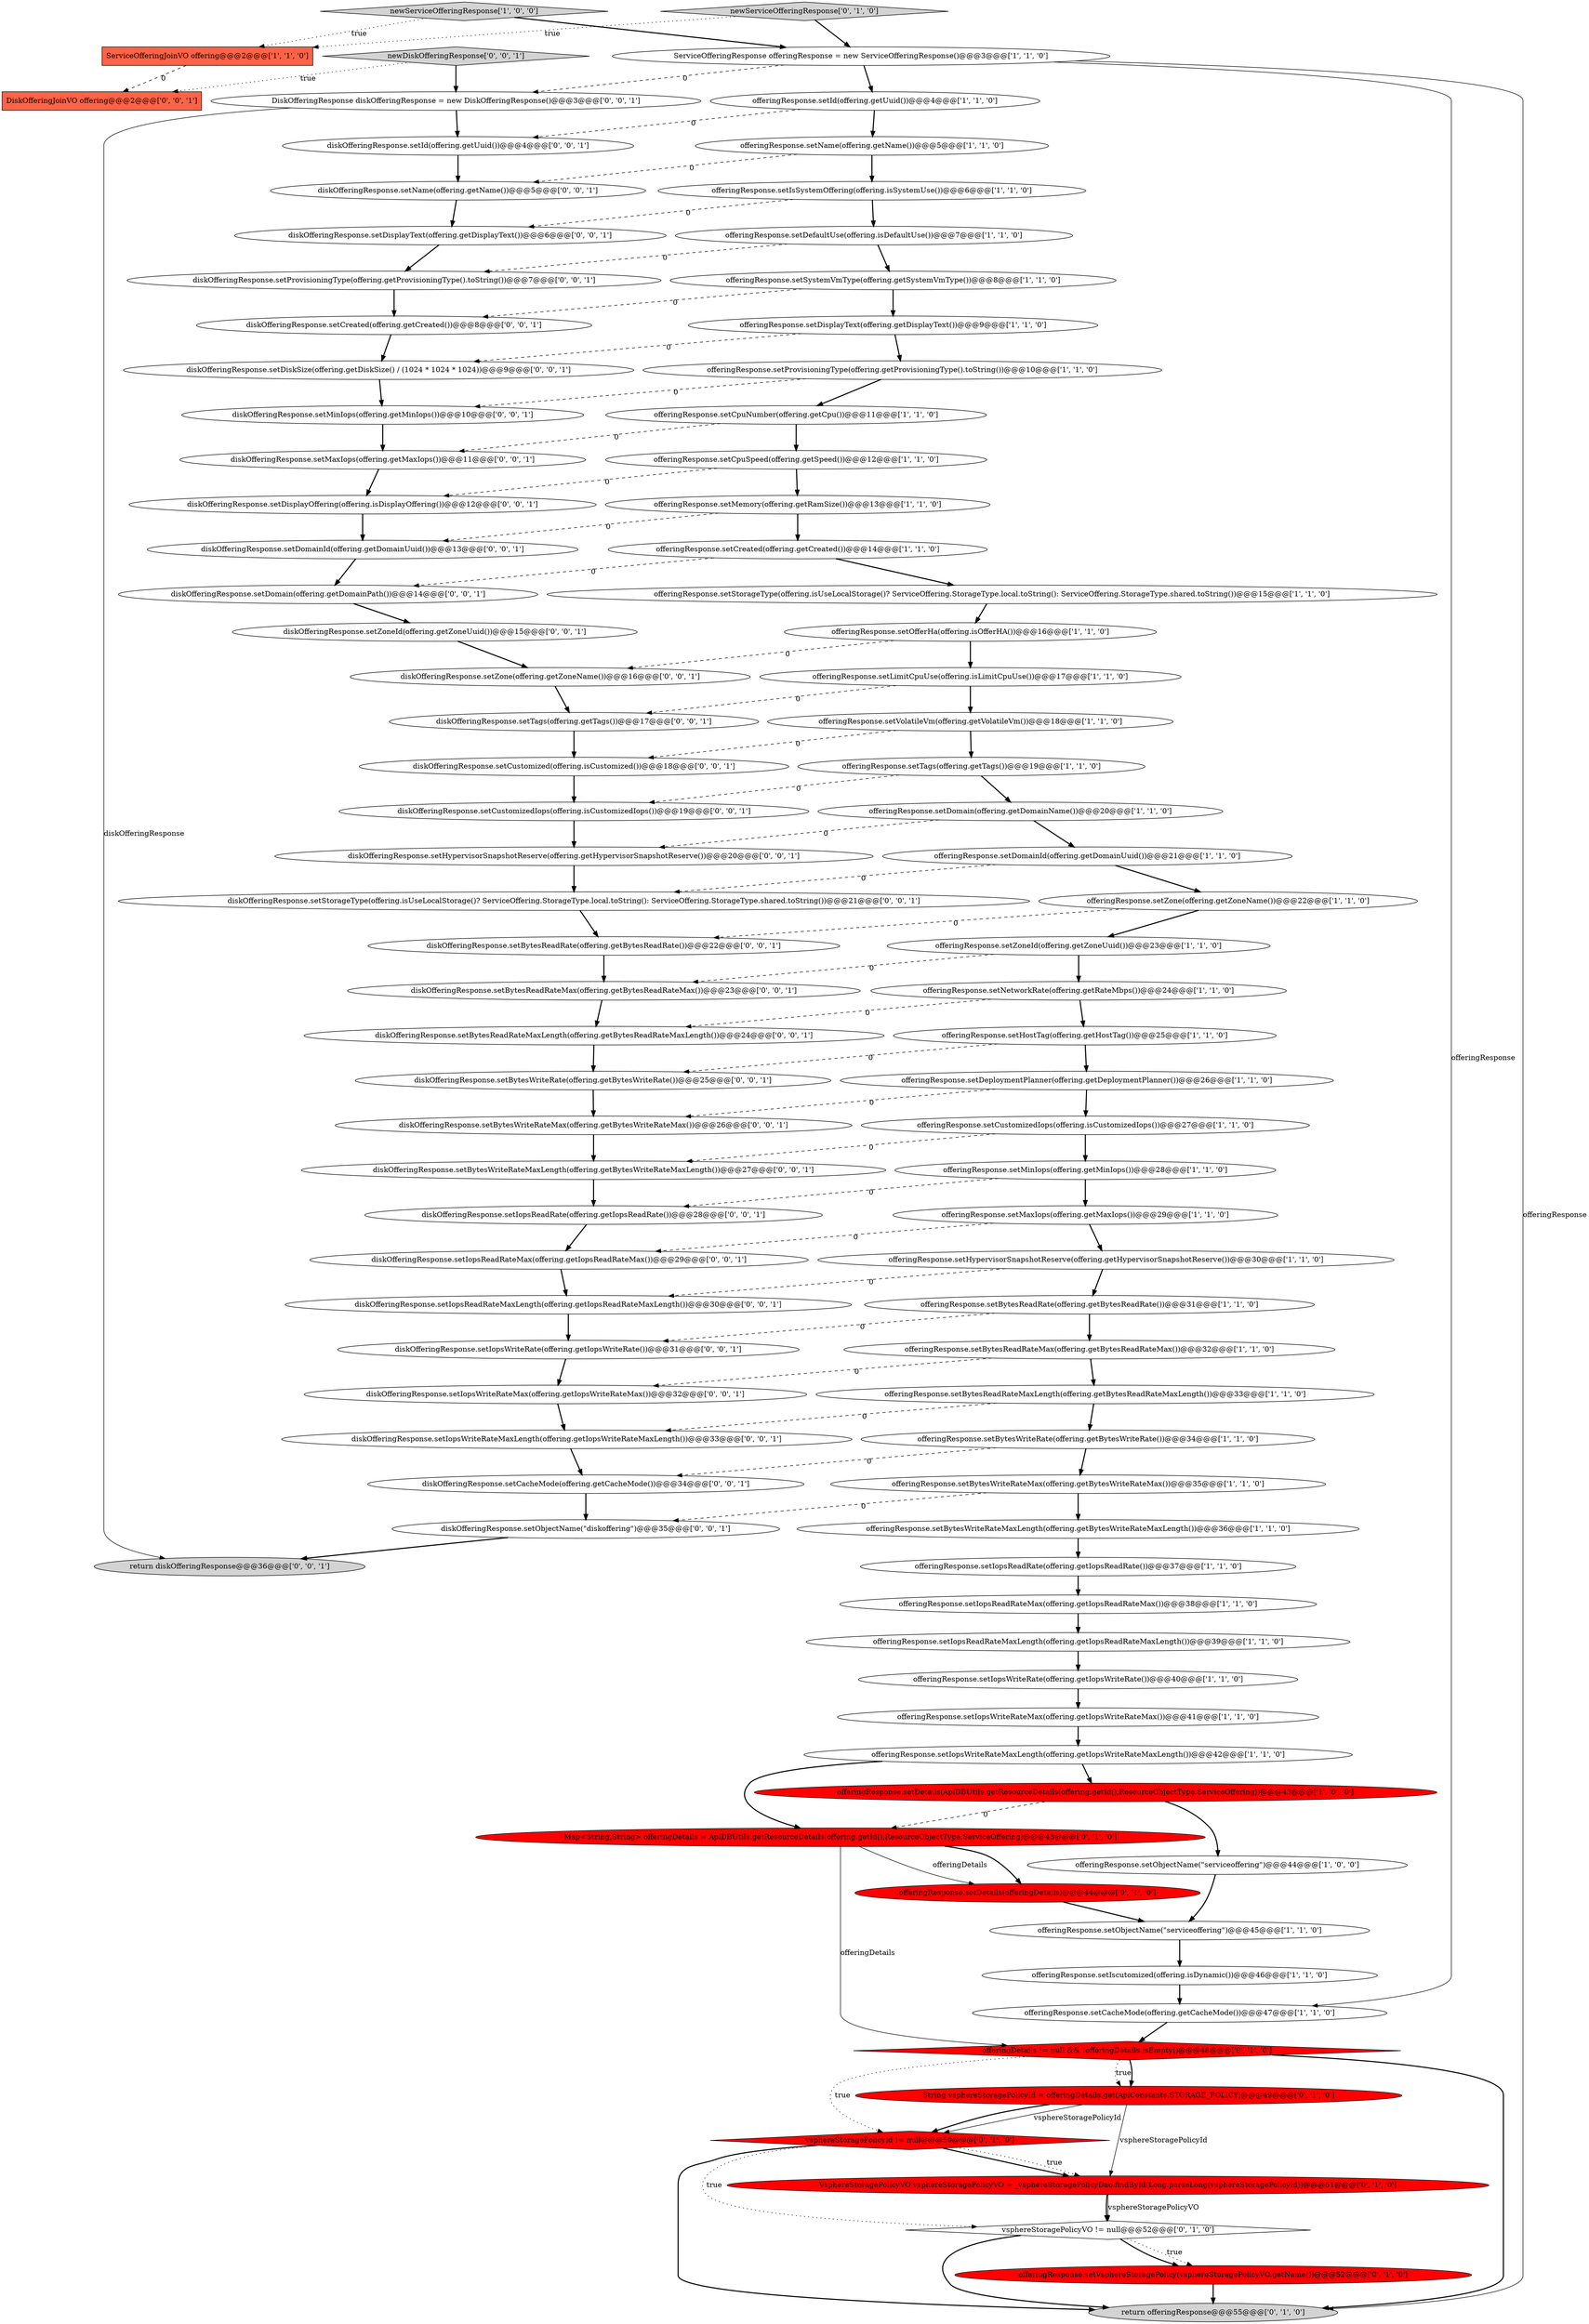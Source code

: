 digraph {
64 [style = filled, label = "diskOfferingResponse.setZoneId(offering.getZoneUuid())@@@15@@@['0', '0', '1']", fillcolor = white, shape = ellipse image = "AAA0AAABBB3BBB"];
2 [style = filled, label = "offeringResponse.setIsSystemOffering(offering.isSystemUse())@@@6@@@['1', '1', '0']", fillcolor = white, shape = ellipse image = "AAA0AAABBB1BBB"];
1 [style = filled, label = "ServiceOfferingJoinVO offering@@@2@@@['1', '1', '0']", fillcolor = tomato, shape = box image = "AAA0AAABBB1BBB"];
61 [style = filled, label = "diskOfferingResponse.setId(offering.getUuid())@@@4@@@['0', '0', '1']", fillcolor = white, shape = ellipse image = "AAA0AAABBB3BBB"];
76 [style = filled, label = "diskOfferingResponse.setBytesReadRate(offering.getBytesReadRate())@@@22@@@['0', '0', '1']", fillcolor = white, shape = ellipse image = "AAA0AAABBB3BBB"];
30 [style = filled, label = "offeringResponse.setId(offering.getUuid())@@@4@@@['1', '1', '0']", fillcolor = white, shape = ellipse image = "AAA0AAABBB1BBB"];
50 [style = filled, label = "offeringDetails != null && !offeringDetails.isEmpty()@@@48@@@['0', '1', '0']", fillcolor = red, shape = diamond image = "AAA1AAABBB2BBB"];
15 [style = filled, label = "offeringResponse.setNetworkRate(offering.getRateMbps())@@@24@@@['1', '1', '0']", fillcolor = white, shape = ellipse image = "AAA0AAABBB1BBB"];
35 [style = filled, label = "offeringResponse.setProvisioningType(offering.getProvisioningType().toString())@@@10@@@['1', '1', '0']", fillcolor = white, shape = ellipse image = "AAA0AAABBB1BBB"];
56 [style = filled, label = "offeringResponse.setVsphereStoragePolicy(vsphereStoragePolicyVO.getName())@@@52@@@['0', '1', '0']", fillcolor = red, shape = ellipse image = "AAA1AAABBB2BBB"];
73 [style = filled, label = "diskOfferingResponse.setCreated(offering.getCreated())@@@8@@@['0', '0', '1']", fillcolor = white, shape = ellipse image = "AAA0AAABBB3BBB"];
78 [style = filled, label = "DiskOfferingJoinVO offering@@@2@@@['0', '0', '1']", fillcolor = tomato, shape = box image = "AAA0AAABBB3BBB"];
31 [style = filled, label = "offeringResponse.setSystemVmType(offering.getSystemVmType())@@@8@@@['1', '1', '0']", fillcolor = white, shape = ellipse image = "AAA0AAABBB1BBB"];
3 [style = filled, label = "offeringResponse.setBytesWriteRateMaxLength(offering.getBytesWriteRateMaxLength())@@@36@@@['1', '1', '0']", fillcolor = white, shape = ellipse image = "AAA0AAABBB1BBB"];
27 [style = filled, label = "offeringResponse.setIopsWriteRateMaxLength(offering.getIopsWriteRateMaxLength())@@@42@@@['1', '1', '0']", fillcolor = white, shape = ellipse image = "AAA0AAABBB1BBB"];
37 [style = filled, label = "newServiceOfferingResponse['1', '0', '0']", fillcolor = lightgray, shape = diamond image = "AAA0AAABBB1BBB"];
24 [style = filled, label = "offeringResponse.setDetails(ApiDBUtils.getResourceDetails(offering.getId(),ResourceObjectType.ServiceOffering))@@@43@@@['1', '0', '0']", fillcolor = red, shape = ellipse image = "AAA1AAABBB1BBB"];
19 [style = filled, label = "offeringResponse.setIopsReadRateMaxLength(offering.getIopsReadRateMaxLength())@@@39@@@['1', '1', '0']", fillcolor = white, shape = ellipse image = "AAA0AAABBB1BBB"];
62 [style = filled, label = "diskOfferingResponse.setTags(offering.getTags())@@@17@@@['0', '0', '1']", fillcolor = white, shape = ellipse image = "AAA0AAABBB3BBB"];
52 [style = filled, label = "Map<String,String> offeringDetails = ApiDBUtils.getResourceDetails(offering.getId(),ResourceObjectType.ServiceOffering)@@@43@@@['0', '1', '0']", fillcolor = red, shape = ellipse image = "AAA1AAABBB2BBB"];
68 [style = filled, label = "diskOfferingResponse.setDomainId(offering.getDomainUuid())@@@13@@@['0', '0', '1']", fillcolor = white, shape = ellipse image = "AAA0AAABBB3BBB"];
88 [style = filled, label = "diskOfferingResponse.setProvisioningType(offering.getProvisioningType().toString())@@@7@@@['0', '0', '1']", fillcolor = white, shape = ellipse image = "AAA0AAABBB3BBB"];
83 [style = filled, label = "diskOfferingResponse.setBytesWriteRateMaxLength(offering.getBytesWriteRateMaxLength())@@@27@@@['0', '0', '1']", fillcolor = white, shape = ellipse image = "AAA0AAABBB3BBB"];
4 [style = filled, label = "offeringResponse.setCacheMode(offering.getCacheMode())@@@47@@@['1', '1', '0']", fillcolor = white, shape = ellipse image = "AAA0AAABBB1BBB"];
53 [style = filled, label = "vsphereStoragePolicyId != null@@@50@@@['0', '1', '0']", fillcolor = red, shape = diamond image = "AAA1AAABBB2BBB"];
57 [style = filled, label = "diskOfferingResponse.setIopsReadRate(offering.getIopsReadRate())@@@28@@@['0', '0', '1']", fillcolor = white, shape = ellipse image = "AAA0AAABBB3BBB"];
6 [style = filled, label = "offeringResponse.setZoneId(offering.getZoneUuid())@@@23@@@['1', '1', '0']", fillcolor = white, shape = ellipse image = "AAA0AAABBB1BBB"];
10 [style = filled, label = "offeringResponse.setDefaultUse(offering.isDefaultUse())@@@7@@@['1', '1', '0']", fillcolor = white, shape = ellipse image = "AAA0AAABBB1BBB"];
29 [style = filled, label = "offeringResponse.setDomain(offering.getDomainName())@@@20@@@['1', '1', '0']", fillcolor = white, shape = ellipse image = "AAA0AAABBB1BBB"];
87 [style = filled, label = "diskOfferingResponse.setMinIops(offering.getMinIops())@@@10@@@['0', '0', '1']", fillcolor = white, shape = ellipse image = "AAA0AAABBB3BBB"];
39 [style = filled, label = "offeringResponse.setLimitCpuUse(offering.isLimitCpuUse())@@@17@@@['1', '1', '0']", fillcolor = white, shape = ellipse image = "AAA0AAABBB1BBB"];
72 [style = filled, label = "diskOfferingResponse.setBytesWriteRate(offering.getBytesWriteRate())@@@25@@@['0', '0', '1']", fillcolor = white, shape = ellipse image = "AAA0AAABBB3BBB"];
60 [style = filled, label = "diskOfferingResponse.setDisplayOffering(offering.isDisplayOffering())@@@12@@@['0', '0', '1']", fillcolor = white, shape = ellipse image = "AAA0AAABBB3BBB"];
0 [style = filled, label = "offeringResponse.setBytesWriteRate(offering.getBytesWriteRate())@@@34@@@['1', '1', '0']", fillcolor = white, shape = ellipse image = "AAA0AAABBB1BBB"];
77 [style = filled, label = "diskOfferingResponse.setCustomizedIops(offering.isCustomizedIops())@@@19@@@['0', '0', '1']", fillcolor = white, shape = ellipse image = "AAA0AAABBB3BBB"];
36 [style = filled, label = "offeringResponse.setBytesReadRate(offering.getBytesReadRate())@@@31@@@['1', '1', '0']", fillcolor = white, shape = ellipse image = "AAA0AAABBB1BBB"];
54 [style = filled, label = "newServiceOfferingResponse['0', '1', '0']", fillcolor = lightgray, shape = diamond image = "AAA0AAABBB2BBB"];
66 [style = filled, label = "DiskOfferingResponse diskOfferingResponse = new DiskOfferingResponse()@@@3@@@['0', '0', '1']", fillcolor = white, shape = ellipse image = "AAA0AAABBB3BBB"];
85 [style = filled, label = "diskOfferingResponse.setHypervisorSnapshotReserve(offering.getHypervisorSnapshotReserve())@@@20@@@['0', '0', '1']", fillcolor = white, shape = ellipse image = "AAA0AAABBB3BBB"];
67 [style = filled, label = "diskOfferingResponse.setObjectName(\"diskoffering\")@@@35@@@['0', '0', '1']", fillcolor = white, shape = ellipse image = "AAA0AAABBB3BBB"];
34 [style = filled, label = "offeringResponse.setIopsReadRateMax(offering.getIopsReadRateMax())@@@38@@@['1', '1', '0']", fillcolor = white, shape = ellipse image = "AAA0AAABBB1BBB"];
80 [style = filled, label = "diskOfferingResponse.setStorageType(offering.isUseLocalStorage()? ServiceOffering.StorageType.local.toString(): ServiceOffering.StorageType.shared.toString())@@@21@@@['0', '0', '1']", fillcolor = white, shape = ellipse image = "AAA0AAABBB3BBB"];
70 [style = filled, label = "diskOfferingResponse.setMaxIops(offering.getMaxIops())@@@11@@@['0', '0', '1']", fillcolor = white, shape = ellipse image = "AAA0AAABBB3BBB"];
49 [style = filled, label = "offeringResponse.setDetails(offeringDetails)@@@44@@@['0', '1', '0']", fillcolor = red, shape = ellipse image = "AAA1AAABBB2BBB"];
63 [style = filled, label = "diskOfferingResponse.setBytesReadRateMaxLength(offering.getBytesReadRateMaxLength())@@@24@@@['0', '0', '1']", fillcolor = white, shape = ellipse image = "AAA0AAABBB3BBB"];
18 [style = filled, label = "offeringResponse.setHostTag(offering.getHostTag())@@@25@@@['1', '1', '0']", fillcolor = white, shape = ellipse image = "AAA0AAABBB1BBB"];
81 [style = filled, label = "diskOfferingResponse.setDomain(offering.getDomainPath())@@@14@@@['0', '0', '1']", fillcolor = white, shape = ellipse image = "AAA0AAABBB3BBB"];
33 [style = filled, label = "offeringResponse.setCreated(offering.getCreated())@@@14@@@['1', '1', '0']", fillcolor = white, shape = ellipse image = "AAA0AAABBB1BBB"];
92 [style = filled, label = "diskOfferingResponse.setBytesWriteRateMax(offering.getBytesWriteRateMax())@@@26@@@['0', '0', '1']", fillcolor = white, shape = ellipse image = "AAA0AAABBB3BBB"];
75 [style = filled, label = "diskOfferingResponse.setZone(offering.getZoneName())@@@16@@@['0', '0', '1']", fillcolor = white, shape = ellipse image = "AAA0AAABBB3BBB"];
91 [style = filled, label = "diskOfferingResponse.setDisplayText(offering.getDisplayText())@@@6@@@['0', '0', '1']", fillcolor = white, shape = ellipse image = "AAA0AAABBB3BBB"];
90 [style = filled, label = "newDiskOfferingResponse['0', '0', '1']", fillcolor = lightgray, shape = diamond image = "AAA0AAABBB3BBB"];
46 [style = filled, label = "offeringResponse.setIscutomized(offering.isDynamic())@@@46@@@['1', '1', '0']", fillcolor = white, shape = ellipse image = "AAA0AAABBB1BBB"];
74 [style = filled, label = "diskOfferingResponse.setCacheMode(offering.getCacheMode())@@@34@@@['0', '0', '1']", fillcolor = white, shape = ellipse image = "AAA0AAABBB3BBB"];
43 [style = filled, label = "offeringResponse.setDisplayText(offering.getDisplayText())@@@9@@@['1', '1', '0']", fillcolor = white, shape = ellipse image = "AAA0AAABBB1BBB"];
47 [style = filled, label = "VsphereStoragePolicyVO vsphereStoragePolicyVO = _vsphereStoragePolicyDao.findById(Long.parseLong(vsphereStoragePolicyId))@@@51@@@['0', '1', '0']", fillcolor = red, shape = ellipse image = "AAA1AAABBB2BBB"];
65 [style = filled, label = "diskOfferingResponse.setIopsWriteRate(offering.getIopsWriteRate())@@@31@@@['0', '0', '1']", fillcolor = white, shape = ellipse image = "AAA0AAABBB3BBB"];
9 [style = filled, label = "offeringResponse.setCpuSpeed(offering.getSpeed())@@@12@@@['1', '1', '0']", fillcolor = white, shape = ellipse image = "AAA0AAABBB1BBB"];
7 [style = filled, label = "offeringResponse.setObjectName(\"serviceoffering\")@@@45@@@['1', '1', '0']", fillcolor = white, shape = ellipse image = "AAA0AAABBB1BBB"];
20 [style = filled, label = "offeringResponse.setIopsWriteRate(offering.getIopsWriteRate())@@@40@@@['1', '1', '0']", fillcolor = white, shape = ellipse image = "AAA0AAABBB1BBB"];
86 [style = filled, label = "return diskOfferingResponse@@@36@@@['0', '0', '1']", fillcolor = lightgray, shape = ellipse image = "AAA0AAABBB3BBB"];
26 [style = filled, label = "offeringResponse.setIopsWriteRateMax(offering.getIopsWriteRateMax())@@@41@@@['1', '1', '0']", fillcolor = white, shape = ellipse image = "AAA0AAABBB1BBB"];
40 [style = filled, label = "offeringResponse.setHypervisorSnapshotReserve(offering.getHypervisorSnapshotReserve())@@@30@@@['1', '1', '0']", fillcolor = white, shape = ellipse image = "AAA0AAABBB1BBB"];
8 [style = filled, label = "offeringResponse.setZone(offering.getZoneName())@@@22@@@['1', '1', '0']", fillcolor = white, shape = ellipse image = "AAA0AAABBB1BBB"];
59 [style = filled, label = "diskOfferingResponse.setIopsWriteRateMax(offering.getIopsWriteRateMax())@@@32@@@['0', '0', '1']", fillcolor = white, shape = ellipse image = "AAA0AAABBB3BBB"];
17 [style = filled, label = "offeringResponse.setOfferHa(offering.isOfferHA())@@@16@@@['1', '1', '0']", fillcolor = white, shape = ellipse image = "AAA0AAABBB1BBB"];
41 [style = filled, label = "offeringResponse.setBytesWriteRateMax(offering.getBytesWriteRateMax())@@@35@@@['1', '1', '0']", fillcolor = white, shape = ellipse image = "AAA0AAABBB1BBB"];
82 [style = filled, label = "diskOfferingResponse.setIopsReadRateMaxLength(offering.getIopsReadRateMaxLength())@@@30@@@['0', '0', '1']", fillcolor = white, shape = ellipse image = "AAA0AAABBB3BBB"];
71 [style = filled, label = "diskOfferingResponse.setIopsWriteRateMaxLength(offering.getIopsWriteRateMaxLength())@@@33@@@['0', '0', '1']", fillcolor = white, shape = ellipse image = "AAA0AAABBB3BBB"];
42 [style = filled, label = "offeringResponse.setMaxIops(offering.getMaxIops())@@@29@@@['1', '1', '0']", fillcolor = white, shape = ellipse image = "AAA0AAABBB1BBB"];
12 [style = filled, label = "offeringResponse.setVolatileVm(offering.getVolatileVm())@@@18@@@['1', '1', '0']", fillcolor = white, shape = ellipse image = "AAA0AAABBB1BBB"];
48 [style = filled, label = "String vsphereStoragePolicyId = offeringDetails.get(ApiConstants.STORAGE_POLICY)@@@49@@@['0', '1', '0']", fillcolor = red, shape = ellipse image = "AAA1AAABBB2BBB"];
55 [style = filled, label = "vsphereStoragePolicyVO != null@@@52@@@['0', '1', '0']", fillcolor = white, shape = diamond image = "AAA0AAABBB2BBB"];
58 [style = filled, label = "diskOfferingResponse.setIopsReadRateMax(offering.getIopsReadRateMax())@@@29@@@['0', '0', '1']", fillcolor = white, shape = ellipse image = "AAA0AAABBB3BBB"];
79 [style = filled, label = "diskOfferingResponse.setName(offering.getName())@@@5@@@['0', '0', '1']", fillcolor = white, shape = ellipse image = "AAA0AAABBB3BBB"];
38 [style = filled, label = "offeringResponse.setBytesReadRateMaxLength(offering.getBytesReadRateMaxLength())@@@33@@@['1', '1', '0']", fillcolor = white, shape = ellipse image = "AAA0AAABBB1BBB"];
28 [style = filled, label = "ServiceOfferingResponse offeringResponse = new ServiceOfferingResponse()@@@3@@@['1', '1', '0']", fillcolor = white, shape = ellipse image = "AAA0AAABBB1BBB"];
25 [style = filled, label = "offeringResponse.setDomainId(offering.getDomainUuid())@@@21@@@['1', '1', '0']", fillcolor = white, shape = ellipse image = "AAA0AAABBB1BBB"];
89 [style = filled, label = "diskOfferingResponse.setDiskSize(offering.getDiskSize() / (1024 * 1024 * 1024))@@@9@@@['0', '0', '1']", fillcolor = white, shape = ellipse image = "AAA0AAABBB3BBB"];
21 [style = filled, label = "offeringResponse.setDeploymentPlanner(offering.getDeploymentPlanner())@@@26@@@['1', '1', '0']", fillcolor = white, shape = ellipse image = "AAA0AAABBB1BBB"];
13 [style = filled, label = "offeringResponse.setCustomizedIops(offering.isCustomizedIops())@@@27@@@['1', '1', '0']", fillcolor = white, shape = ellipse image = "AAA0AAABBB1BBB"];
22 [style = filled, label = "offeringResponse.setMinIops(offering.getMinIops())@@@28@@@['1', '1', '0']", fillcolor = white, shape = ellipse image = "AAA0AAABBB1BBB"];
45 [style = filled, label = "offeringResponse.setBytesReadRateMax(offering.getBytesReadRateMax())@@@32@@@['1', '1', '0']", fillcolor = white, shape = ellipse image = "AAA0AAABBB1BBB"];
16 [style = filled, label = "offeringResponse.setName(offering.getName())@@@5@@@['1', '1', '0']", fillcolor = white, shape = ellipse image = "AAA0AAABBB1BBB"];
14 [style = filled, label = "offeringResponse.setObjectName(\"serviceoffering\")@@@44@@@['1', '0', '0']", fillcolor = white, shape = ellipse image = "AAA0AAABBB1BBB"];
44 [style = filled, label = "offeringResponse.setMemory(offering.getRamSize())@@@13@@@['1', '1', '0']", fillcolor = white, shape = ellipse image = "AAA0AAABBB1BBB"];
69 [style = filled, label = "diskOfferingResponse.setBytesReadRateMax(offering.getBytesReadRateMax())@@@23@@@['0', '0', '1']", fillcolor = white, shape = ellipse image = "AAA0AAABBB3BBB"];
11 [style = filled, label = "offeringResponse.setTags(offering.getTags())@@@19@@@['1', '1', '0']", fillcolor = white, shape = ellipse image = "AAA0AAABBB1BBB"];
23 [style = filled, label = "offeringResponse.setIopsReadRate(offering.getIopsReadRate())@@@37@@@['1', '1', '0']", fillcolor = white, shape = ellipse image = "AAA0AAABBB1BBB"];
51 [style = filled, label = "return offeringResponse@@@55@@@['0', '1', '0']", fillcolor = lightgray, shape = ellipse image = "AAA0AAABBB2BBB"];
5 [style = filled, label = "offeringResponse.setStorageType(offering.isUseLocalStorage()? ServiceOffering.StorageType.local.toString(): ServiceOffering.StorageType.shared.toString())@@@15@@@['1', '1', '0']", fillcolor = white, shape = ellipse image = "AAA0AAABBB1BBB"];
84 [style = filled, label = "diskOfferingResponse.setCustomized(offering.isCustomized())@@@18@@@['0', '0', '1']", fillcolor = white, shape = ellipse image = "AAA0AAABBB3BBB"];
32 [style = filled, label = "offeringResponse.setCpuNumber(offering.getCpu())@@@11@@@['1', '1', '0']", fillcolor = white, shape = ellipse image = "AAA0AAABBB1BBB"];
67->86 [style = bold, label=""];
63->72 [style = bold, label=""];
84->77 [style = bold, label=""];
25->80 [style = dashed, label="0"];
37->28 [style = bold, label=""];
20->26 [style = bold, label=""];
28->66 [style = dashed, label="0"];
31->73 [style = dashed, label="0"];
11->29 [style = bold, label=""];
53->47 [style = bold, label=""];
55->51 [style = bold, label=""];
89->87 [style = bold, label=""];
8->6 [style = bold, label=""];
37->1 [style = dotted, label="true"];
59->71 [style = bold, label=""];
57->58 [style = bold, label=""];
28->4 [style = solid, label="offeringResponse"];
12->84 [style = dashed, label="0"];
18->72 [style = dashed, label="0"];
16->79 [style = dashed, label="0"];
53->55 [style = dotted, label="true"];
14->7 [style = bold, label=""];
82->65 [style = bold, label=""];
74->67 [style = bold, label=""];
90->66 [style = bold, label=""];
52->50 [style = solid, label="offeringDetails"];
32->70 [style = dashed, label="0"];
36->65 [style = dashed, label="0"];
53->47 [style = dotted, label="true"];
43->35 [style = bold, label=""];
71->74 [style = bold, label=""];
50->48 [style = dotted, label="true"];
45->38 [style = bold, label=""];
24->52 [style = dashed, label="0"];
6->69 [style = dashed, label="0"];
45->59 [style = dashed, label="0"];
60->68 [style = bold, label=""];
9->60 [style = dashed, label="0"];
13->22 [style = bold, label=""];
48->47 [style = solid, label="vsphereStoragePolicyId"];
21->13 [style = bold, label=""];
73->89 [style = bold, label=""];
21->92 [style = dashed, label="0"];
91->88 [style = bold, label=""];
10->31 [style = bold, label=""];
43->89 [style = dashed, label="0"];
28->30 [style = bold, label=""];
34->19 [style = bold, label=""];
7->46 [style = bold, label=""];
19->20 [style = bold, label=""];
33->81 [style = dashed, label="0"];
12->11 [style = bold, label=""];
38->71 [style = dashed, label="0"];
75->62 [style = bold, label=""];
52->49 [style = solid, label="offeringDetails"];
5->17 [style = bold, label=""];
64->75 [style = bold, label=""];
42->40 [style = bold, label=""];
90->78 [style = dotted, label="true"];
8->76 [style = dashed, label="0"];
56->51 [style = bold, label=""];
26->27 [style = bold, label=""];
3->23 [style = bold, label=""];
46->4 [style = bold, label=""];
17->39 [style = bold, label=""];
9->44 [style = bold, label=""];
38->0 [style = bold, label=""];
39->12 [style = bold, label=""];
48->53 [style = solid, label="vsphereStoragePolicyId"];
66->86 [style = solid, label="diskOfferingResponse"];
17->75 [style = dashed, label="0"];
66->61 [style = bold, label=""];
80->76 [style = bold, label=""];
39->62 [style = dashed, label="0"];
85->80 [style = bold, label=""];
22->42 [style = bold, label=""];
55->56 [style = dotted, label="true"];
22->57 [style = dashed, label="0"];
11->77 [style = dashed, label="0"];
35->87 [style = dashed, label="0"];
10->88 [style = dashed, label="0"];
40->82 [style = dashed, label="0"];
44->33 [style = bold, label=""];
81->64 [style = bold, label=""];
35->32 [style = bold, label=""];
33->5 [style = bold, label=""];
50->48 [style = bold, label=""];
2->10 [style = bold, label=""];
30->61 [style = dashed, label="0"];
6->15 [style = bold, label=""];
27->52 [style = bold, label=""];
92->83 [style = bold, label=""];
0->41 [style = bold, label=""];
32->9 [style = bold, label=""];
62->84 [style = bold, label=""];
50->53 [style = dotted, label="true"];
42->58 [style = dashed, label="0"];
13->83 [style = dashed, label="0"];
87->70 [style = bold, label=""];
40->36 [style = bold, label=""];
29->85 [style = dashed, label="0"];
49->7 [style = bold, label=""];
77->85 [style = bold, label=""];
31->43 [style = bold, label=""];
27->24 [style = bold, label=""];
18->21 [style = bold, label=""];
4->50 [style = bold, label=""];
54->28 [style = bold, label=""];
1->78 [style = dashed, label="0"];
28->51 [style = solid, label="offeringResponse"];
79->91 [style = bold, label=""];
53->51 [style = bold, label=""];
52->49 [style = bold, label=""];
41->3 [style = bold, label=""];
61->79 [style = bold, label=""];
15->63 [style = dashed, label="0"];
29->25 [style = bold, label=""];
48->53 [style = bold, label=""];
16->2 [style = bold, label=""];
15->18 [style = bold, label=""];
55->56 [style = bold, label=""];
41->67 [style = dashed, label="0"];
24->14 [style = bold, label=""];
44->68 [style = dashed, label="0"];
0->74 [style = dashed, label="0"];
47->55 [style = bold, label=""];
72->92 [style = bold, label=""];
54->1 [style = dotted, label="true"];
68->81 [style = bold, label=""];
70->60 [style = bold, label=""];
50->51 [style = bold, label=""];
76->69 [style = bold, label=""];
65->59 [style = bold, label=""];
23->34 [style = bold, label=""];
25->8 [style = bold, label=""];
83->57 [style = bold, label=""];
36->45 [style = bold, label=""];
88->73 [style = bold, label=""];
30->16 [style = bold, label=""];
58->82 [style = bold, label=""];
69->63 [style = bold, label=""];
47->55 [style = solid, label="vsphereStoragePolicyVO"];
2->91 [style = dashed, label="0"];
}
